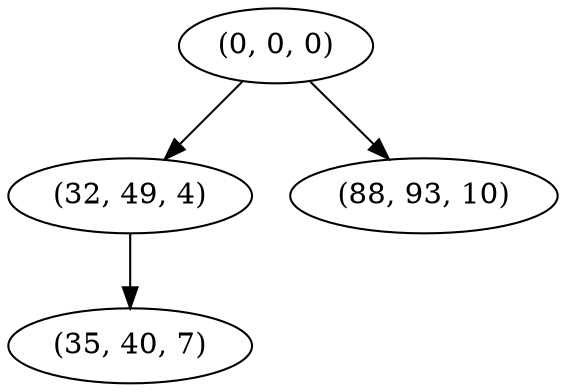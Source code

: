 digraph tree {
    "(0, 0, 0)";
    "(32, 49, 4)";
    "(35, 40, 7)";
    "(88, 93, 10)";
    "(0, 0, 0)" -> "(32, 49, 4)";
    "(0, 0, 0)" -> "(88, 93, 10)";
    "(32, 49, 4)" -> "(35, 40, 7)";
}
